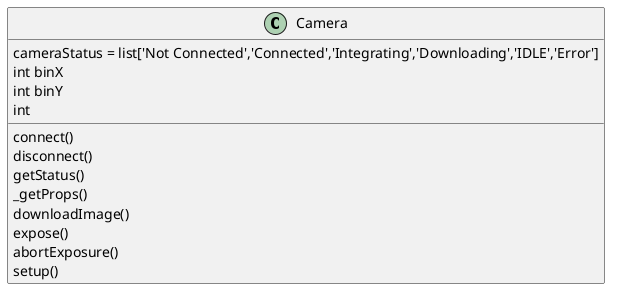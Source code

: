 @startuml

class Camera {
cameraStatus = list['Not Connected','Connected','Integrating','Downloading','IDLE','Error']
int binX
int binY
int
connect()
disconnect()
getStatus()
_getProps()
downloadImage()
expose()
abortExposure()
setup()
}

@enduml